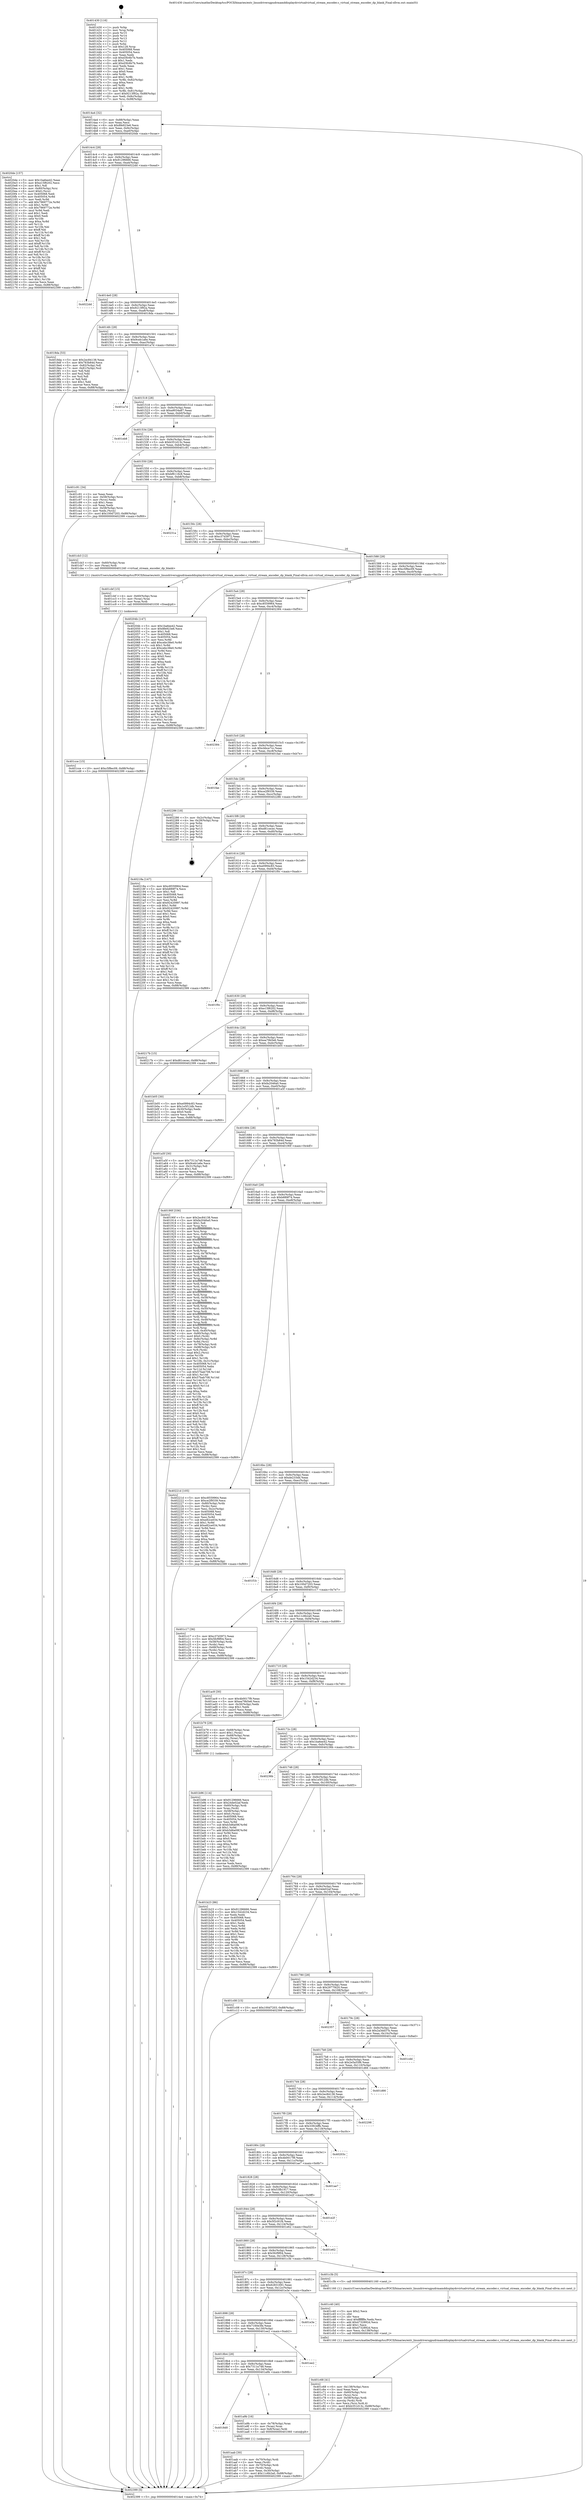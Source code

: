 digraph "0x401430" {
  label = "0x401430 (/mnt/c/Users/mathe/Desktop/tcc/POCII/binaries/extr_linuxdriversgpudrmamddisplaydcvirtualvirtual_stream_encoder.c_virtual_stream_encoder_dp_blank_Final-ollvm.out::main(0))"
  labelloc = "t"
  node[shape=record]

  Entry [label="",width=0.3,height=0.3,shape=circle,fillcolor=black,style=filled]
  "0x4014a4" [label="{
     0x4014a4 [32]\l
     | [instrs]\l
     &nbsp;&nbsp;0x4014a4 \<+6\>: mov -0x88(%rbp),%eax\l
     &nbsp;&nbsp;0x4014aa \<+2\>: mov %eax,%ecx\l
     &nbsp;&nbsp;0x4014ac \<+6\>: sub $0x8fe923e6,%ecx\l
     &nbsp;&nbsp;0x4014b2 \<+6\>: mov %eax,-0x9c(%rbp)\l
     &nbsp;&nbsp;0x4014b8 \<+6\>: mov %ecx,-0xa0(%rbp)\l
     &nbsp;&nbsp;0x4014be \<+6\>: je 00000000004020de \<main+0xcae\>\l
  }"]
  "0x4020de" [label="{
     0x4020de [157]\l
     | [instrs]\l
     &nbsp;&nbsp;0x4020de \<+5\>: mov $0x1ba6ee42,%eax\l
     &nbsp;&nbsp;0x4020e3 \<+5\>: mov $0xe15f6202,%ecx\l
     &nbsp;&nbsp;0x4020e8 \<+2\>: mov $0x1,%dl\l
     &nbsp;&nbsp;0x4020ea \<+4\>: mov -0x80(%rbp),%rsi\l
     &nbsp;&nbsp;0x4020ee \<+6\>: movl $0x0,(%rsi)\l
     &nbsp;&nbsp;0x4020f4 \<+7\>: mov 0x405068,%edi\l
     &nbsp;&nbsp;0x4020fb \<+8\>: mov 0x405054,%r8d\l
     &nbsp;&nbsp;0x402103 \<+3\>: mov %edi,%r9d\l
     &nbsp;&nbsp;0x402106 \<+7\>: add $0x7969772e,%r9d\l
     &nbsp;&nbsp;0x40210d \<+4\>: sub $0x1,%r9d\l
     &nbsp;&nbsp;0x402111 \<+7\>: sub $0x7969772e,%r9d\l
     &nbsp;&nbsp;0x402118 \<+4\>: imul %r9d,%edi\l
     &nbsp;&nbsp;0x40211c \<+3\>: and $0x1,%edi\l
     &nbsp;&nbsp;0x40211f \<+3\>: cmp $0x0,%edi\l
     &nbsp;&nbsp;0x402122 \<+4\>: sete %r10b\l
     &nbsp;&nbsp;0x402126 \<+4\>: cmp $0xa,%r8d\l
     &nbsp;&nbsp;0x40212a \<+4\>: setl %r11b\l
     &nbsp;&nbsp;0x40212e \<+3\>: mov %r10b,%bl\l
     &nbsp;&nbsp;0x402131 \<+3\>: xor $0xff,%bl\l
     &nbsp;&nbsp;0x402134 \<+3\>: mov %r11b,%r14b\l
     &nbsp;&nbsp;0x402137 \<+4\>: xor $0xff,%r14b\l
     &nbsp;&nbsp;0x40213b \<+3\>: xor $0x1,%dl\l
     &nbsp;&nbsp;0x40213e \<+3\>: mov %bl,%r15b\l
     &nbsp;&nbsp;0x402141 \<+4\>: and $0xff,%r15b\l
     &nbsp;&nbsp;0x402145 \<+3\>: and %dl,%r10b\l
     &nbsp;&nbsp;0x402148 \<+3\>: mov %r14b,%r12b\l
     &nbsp;&nbsp;0x40214b \<+4\>: and $0xff,%r12b\l
     &nbsp;&nbsp;0x40214f \<+3\>: and %dl,%r11b\l
     &nbsp;&nbsp;0x402152 \<+3\>: or %r10b,%r15b\l
     &nbsp;&nbsp;0x402155 \<+3\>: or %r11b,%r12b\l
     &nbsp;&nbsp;0x402158 \<+3\>: xor %r12b,%r15b\l
     &nbsp;&nbsp;0x40215b \<+3\>: or %r14b,%bl\l
     &nbsp;&nbsp;0x40215e \<+3\>: xor $0xff,%bl\l
     &nbsp;&nbsp;0x402161 \<+3\>: or $0x1,%dl\l
     &nbsp;&nbsp;0x402164 \<+2\>: and %dl,%bl\l
     &nbsp;&nbsp;0x402166 \<+3\>: or %bl,%r15b\l
     &nbsp;&nbsp;0x402169 \<+4\>: test $0x1,%r15b\l
     &nbsp;&nbsp;0x40216d \<+3\>: cmovne %ecx,%eax\l
     &nbsp;&nbsp;0x402170 \<+6\>: mov %eax,-0x88(%rbp)\l
     &nbsp;&nbsp;0x402176 \<+5\>: jmp 0000000000402399 \<main+0xf69\>\l
  }"]
  "0x4014c4" [label="{
     0x4014c4 [28]\l
     | [instrs]\l
     &nbsp;&nbsp;0x4014c4 \<+5\>: jmp 00000000004014c9 \<main+0x99\>\l
     &nbsp;&nbsp;0x4014c9 \<+6\>: mov -0x9c(%rbp),%eax\l
     &nbsp;&nbsp;0x4014cf \<+5\>: sub $0x91296666,%eax\l
     &nbsp;&nbsp;0x4014d4 \<+6\>: mov %eax,-0xa4(%rbp)\l
     &nbsp;&nbsp;0x4014da \<+6\>: je 00000000004022dd \<main+0xead\>\l
  }"]
  Exit [label="",width=0.3,height=0.3,shape=circle,fillcolor=black,style=filled,peripheries=2]
  "0x4022dd" [label="{
     0x4022dd\l
  }", style=dashed]
  "0x4014e0" [label="{
     0x4014e0 [28]\l
     | [instrs]\l
     &nbsp;&nbsp;0x4014e0 \<+5\>: jmp 00000000004014e5 \<main+0xb5\>\l
     &nbsp;&nbsp;0x4014e5 \<+6\>: mov -0x9c(%rbp),%eax\l
     &nbsp;&nbsp;0x4014eb \<+5\>: sub $0x9213f92a,%eax\l
     &nbsp;&nbsp;0x4014f0 \<+6\>: mov %eax,-0xa8(%rbp)\l
     &nbsp;&nbsp;0x4014f6 \<+6\>: je 00000000004018da \<main+0x4aa\>\l
  }"]
  "0x401cce" [label="{
     0x401cce [15]\l
     | [instrs]\l
     &nbsp;&nbsp;0x401cce \<+10\>: movl $0xc5f8ec09,-0x88(%rbp)\l
     &nbsp;&nbsp;0x401cd8 \<+5\>: jmp 0000000000402399 \<main+0xf69\>\l
  }"]
  "0x4018da" [label="{
     0x4018da [53]\l
     | [instrs]\l
     &nbsp;&nbsp;0x4018da \<+5\>: mov $0x2ec84138,%eax\l
     &nbsp;&nbsp;0x4018df \<+5\>: mov $0x783b84d,%ecx\l
     &nbsp;&nbsp;0x4018e4 \<+6\>: mov -0x82(%rbp),%dl\l
     &nbsp;&nbsp;0x4018ea \<+7\>: mov -0x81(%rbp),%sil\l
     &nbsp;&nbsp;0x4018f1 \<+3\>: mov %dl,%dil\l
     &nbsp;&nbsp;0x4018f4 \<+3\>: and %sil,%dil\l
     &nbsp;&nbsp;0x4018f7 \<+3\>: xor %sil,%dl\l
     &nbsp;&nbsp;0x4018fa \<+3\>: or %dl,%dil\l
     &nbsp;&nbsp;0x4018fd \<+4\>: test $0x1,%dil\l
     &nbsp;&nbsp;0x401901 \<+3\>: cmovne %ecx,%eax\l
     &nbsp;&nbsp;0x401904 \<+6\>: mov %eax,-0x88(%rbp)\l
     &nbsp;&nbsp;0x40190a \<+5\>: jmp 0000000000402399 \<main+0xf69\>\l
  }"]
  "0x4014fc" [label="{
     0x4014fc [28]\l
     | [instrs]\l
     &nbsp;&nbsp;0x4014fc \<+5\>: jmp 0000000000401501 \<main+0xd1\>\l
     &nbsp;&nbsp;0x401501 \<+6\>: mov -0x9c(%rbp),%eax\l
     &nbsp;&nbsp;0x401507 \<+5\>: sub $0x9ceb1a6e,%eax\l
     &nbsp;&nbsp;0x40150c \<+6\>: mov %eax,-0xac(%rbp)\l
     &nbsp;&nbsp;0x401512 \<+6\>: je 0000000000401a7d \<main+0x64d\>\l
  }"]
  "0x402399" [label="{
     0x402399 [5]\l
     | [instrs]\l
     &nbsp;&nbsp;0x402399 \<+5\>: jmp 00000000004014a4 \<main+0x74\>\l
  }"]
  "0x401430" [label="{
     0x401430 [116]\l
     | [instrs]\l
     &nbsp;&nbsp;0x401430 \<+1\>: push %rbp\l
     &nbsp;&nbsp;0x401431 \<+3\>: mov %rsp,%rbp\l
     &nbsp;&nbsp;0x401434 \<+2\>: push %r15\l
     &nbsp;&nbsp;0x401436 \<+2\>: push %r14\l
     &nbsp;&nbsp;0x401438 \<+2\>: push %r13\l
     &nbsp;&nbsp;0x40143a \<+2\>: push %r12\l
     &nbsp;&nbsp;0x40143c \<+1\>: push %rbx\l
     &nbsp;&nbsp;0x40143d \<+7\>: sub $0x128,%rsp\l
     &nbsp;&nbsp;0x401444 \<+7\>: mov 0x405068,%eax\l
     &nbsp;&nbsp;0x40144b \<+7\>: mov 0x405054,%ecx\l
     &nbsp;&nbsp;0x401452 \<+2\>: mov %eax,%edx\l
     &nbsp;&nbsp;0x401454 \<+6\>: sub $0xd3fc6b7b,%edx\l
     &nbsp;&nbsp;0x40145a \<+3\>: sub $0x1,%edx\l
     &nbsp;&nbsp;0x40145d \<+6\>: add $0xd3fc6b7b,%edx\l
     &nbsp;&nbsp;0x401463 \<+3\>: imul %edx,%eax\l
     &nbsp;&nbsp;0x401466 \<+3\>: and $0x1,%eax\l
     &nbsp;&nbsp;0x401469 \<+3\>: cmp $0x0,%eax\l
     &nbsp;&nbsp;0x40146c \<+4\>: sete %r8b\l
     &nbsp;&nbsp;0x401470 \<+4\>: and $0x1,%r8b\l
     &nbsp;&nbsp;0x401474 \<+7\>: mov %r8b,-0x82(%rbp)\l
     &nbsp;&nbsp;0x40147b \<+3\>: cmp $0xa,%ecx\l
     &nbsp;&nbsp;0x40147e \<+4\>: setl %r8b\l
     &nbsp;&nbsp;0x401482 \<+4\>: and $0x1,%r8b\l
     &nbsp;&nbsp;0x401486 \<+7\>: mov %r8b,-0x81(%rbp)\l
     &nbsp;&nbsp;0x40148d \<+10\>: movl $0x9213f92a,-0x88(%rbp)\l
     &nbsp;&nbsp;0x401497 \<+6\>: mov %edi,-0x8c(%rbp)\l
     &nbsp;&nbsp;0x40149d \<+7\>: mov %rsi,-0x98(%rbp)\l
  }"]
  "0x401cbf" [label="{
     0x401cbf [15]\l
     | [instrs]\l
     &nbsp;&nbsp;0x401cbf \<+4\>: mov -0x60(%rbp),%rax\l
     &nbsp;&nbsp;0x401cc3 \<+3\>: mov (%rax),%rax\l
     &nbsp;&nbsp;0x401cc6 \<+3\>: mov %rax,%rdi\l
     &nbsp;&nbsp;0x401cc9 \<+5\>: call 0000000000401030 \<free@plt\>\l
     | [calls]\l
     &nbsp;&nbsp;0x401030 \{1\} (unknown)\l
  }"]
  "0x401a7d" [label="{
     0x401a7d\l
  }", style=dashed]
  "0x401518" [label="{
     0x401518 [28]\l
     | [instrs]\l
     &nbsp;&nbsp;0x401518 \<+5\>: jmp 000000000040151d \<main+0xed\>\l
     &nbsp;&nbsp;0x40151d \<+6\>: mov -0x9c(%rbp),%eax\l
     &nbsp;&nbsp;0x401523 \<+5\>: sub $0xa9034a87,%eax\l
     &nbsp;&nbsp;0x401528 \<+6\>: mov %eax,-0xb0(%rbp)\l
     &nbsp;&nbsp;0x40152e \<+6\>: je 0000000000401eb8 \<main+0xa88\>\l
  }"]
  "0x401c68" [label="{
     0x401c68 [41]\l
     | [instrs]\l
     &nbsp;&nbsp;0x401c68 \<+6\>: mov -0x138(%rbp),%ecx\l
     &nbsp;&nbsp;0x401c6e \<+3\>: imul %eax,%ecx\l
     &nbsp;&nbsp;0x401c71 \<+4\>: mov -0x60(%rbp),%rsi\l
     &nbsp;&nbsp;0x401c75 \<+3\>: mov (%rsi),%rsi\l
     &nbsp;&nbsp;0x401c78 \<+4\>: mov -0x58(%rbp),%rdi\l
     &nbsp;&nbsp;0x401c7c \<+3\>: movslq (%rdi),%rdi\l
     &nbsp;&nbsp;0x401c7f \<+3\>: mov %ecx,(%rsi,%rdi,4)\l
     &nbsp;&nbsp;0x401c82 \<+10\>: movl $0xb351d13c,-0x88(%rbp)\l
     &nbsp;&nbsp;0x401c8c \<+5\>: jmp 0000000000402399 \<main+0xf69\>\l
  }"]
  "0x401eb8" [label="{
     0x401eb8\l
  }", style=dashed]
  "0x401534" [label="{
     0x401534 [28]\l
     | [instrs]\l
     &nbsp;&nbsp;0x401534 \<+5\>: jmp 0000000000401539 \<main+0x109\>\l
     &nbsp;&nbsp;0x401539 \<+6\>: mov -0x9c(%rbp),%eax\l
     &nbsp;&nbsp;0x40153f \<+5\>: sub $0xb351d13c,%eax\l
     &nbsp;&nbsp;0x401544 \<+6\>: mov %eax,-0xb4(%rbp)\l
     &nbsp;&nbsp;0x40154a \<+6\>: je 0000000000401c91 \<main+0x861\>\l
  }"]
  "0x401c40" [label="{
     0x401c40 [40]\l
     | [instrs]\l
     &nbsp;&nbsp;0x401c40 \<+5\>: mov $0x2,%ecx\l
     &nbsp;&nbsp;0x401c45 \<+1\>: cltd\l
     &nbsp;&nbsp;0x401c46 \<+2\>: idiv %ecx\l
     &nbsp;&nbsp;0x401c48 \<+6\>: imul $0xfffffffe,%edx,%ecx\l
     &nbsp;&nbsp;0x401c4e \<+6\>: add $0x4732892d,%ecx\l
     &nbsp;&nbsp;0x401c54 \<+3\>: add $0x1,%ecx\l
     &nbsp;&nbsp;0x401c57 \<+6\>: sub $0x4732892d,%ecx\l
     &nbsp;&nbsp;0x401c5d \<+6\>: mov %ecx,-0x138(%rbp)\l
     &nbsp;&nbsp;0x401c63 \<+5\>: call 0000000000401160 \<next_i\>\l
     | [calls]\l
     &nbsp;&nbsp;0x401160 \{1\} (/mnt/c/Users/mathe/Desktop/tcc/POCII/binaries/extr_linuxdriversgpudrmamddisplaydcvirtualvirtual_stream_encoder.c_virtual_stream_encoder_dp_blank_Final-ollvm.out::next_i)\l
  }"]
  "0x401c91" [label="{
     0x401c91 [34]\l
     | [instrs]\l
     &nbsp;&nbsp;0x401c91 \<+2\>: xor %eax,%eax\l
     &nbsp;&nbsp;0x401c93 \<+4\>: mov -0x58(%rbp),%rcx\l
     &nbsp;&nbsp;0x401c97 \<+2\>: mov (%rcx),%edx\l
     &nbsp;&nbsp;0x401c99 \<+3\>: sub $0x1,%eax\l
     &nbsp;&nbsp;0x401c9c \<+2\>: sub %eax,%edx\l
     &nbsp;&nbsp;0x401c9e \<+4\>: mov -0x58(%rbp),%rcx\l
     &nbsp;&nbsp;0x401ca2 \<+2\>: mov %edx,(%rcx)\l
     &nbsp;&nbsp;0x401ca4 \<+10\>: movl $0x100d7203,-0x88(%rbp)\l
     &nbsp;&nbsp;0x401cae \<+5\>: jmp 0000000000402399 \<main+0xf69\>\l
  }"]
  "0x401550" [label="{
     0x401550 [28]\l
     | [instrs]\l
     &nbsp;&nbsp;0x401550 \<+5\>: jmp 0000000000401555 \<main+0x125\>\l
     &nbsp;&nbsp;0x401555 \<+6\>: mov -0x9c(%rbp),%eax\l
     &nbsp;&nbsp;0x40155b \<+5\>: sub $0xbf6116c8,%eax\l
     &nbsp;&nbsp;0x401560 \<+6\>: mov %eax,-0xb8(%rbp)\l
     &nbsp;&nbsp;0x401566 \<+6\>: je 000000000040231a \<main+0xeea\>\l
  }"]
  "0x401b96" [label="{
     0x401b96 [114]\l
     | [instrs]\l
     &nbsp;&nbsp;0x401b96 \<+5\>: mov $0x91296666,%ecx\l
     &nbsp;&nbsp;0x401b9b \<+5\>: mov $0x24de02af,%edx\l
     &nbsp;&nbsp;0x401ba0 \<+4\>: mov -0x60(%rbp),%rdi\l
     &nbsp;&nbsp;0x401ba4 \<+3\>: mov %rax,(%rdi)\l
     &nbsp;&nbsp;0x401ba7 \<+4\>: mov -0x58(%rbp),%rax\l
     &nbsp;&nbsp;0x401bab \<+6\>: movl $0x0,(%rax)\l
     &nbsp;&nbsp;0x401bb1 \<+7\>: mov 0x405068,%esi\l
     &nbsp;&nbsp;0x401bb8 \<+8\>: mov 0x405054,%r8d\l
     &nbsp;&nbsp;0x401bc0 \<+3\>: mov %esi,%r9d\l
     &nbsp;&nbsp;0x401bc3 \<+7\>: sub $0xb3d6a09f,%r9d\l
     &nbsp;&nbsp;0x401bca \<+4\>: sub $0x1,%r9d\l
     &nbsp;&nbsp;0x401bce \<+7\>: add $0xb3d6a09f,%r9d\l
     &nbsp;&nbsp;0x401bd5 \<+4\>: imul %r9d,%esi\l
     &nbsp;&nbsp;0x401bd9 \<+3\>: and $0x1,%esi\l
     &nbsp;&nbsp;0x401bdc \<+3\>: cmp $0x0,%esi\l
     &nbsp;&nbsp;0x401bdf \<+4\>: sete %r10b\l
     &nbsp;&nbsp;0x401be3 \<+4\>: cmp $0xa,%r8d\l
     &nbsp;&nbsp;0x401be7 \<+4\>: setl %r11b\l
     &nbsp;&nbsp;0x401beb \<+3\>: mov %r10b,%bl\l
     &nbsp;&nbsp;0x401bee \<+3\>: and %r11b,%bl\l
     &nbsp;&nbsp;0x401bf1 \<+3\>: xor %r11b,%r10b\l
     &nbsp;&nbsp;0x401bf4 \<+3\>: or %r10b,%bl\l
     &nbsp;&nbsp;0x401bf7 \<+3\>: test $0x1,%bl\l
     &nbsp;&nbsp;0x401bfa \<+3\>: cmovne %edx,%ecx\l
     &nbsp;&nbsp;0x401bfd \<+6\>: mov %ecx,-0x88(%rbp)\l
     &nbsp;&nbsp;0x401c03 \<+5\>: jmp 0000000000402399 \<main+0xf69\>\l
  }"]
  "0x40231a" [label="{
     0x40231a\l
  }", style=dashed]
  "0x40156c" [label="{
     0x40156c [28]\l
     | [instrs]\l
     &nbsp;&nbsp;0x40156c \<+5\>: jmp 0000000000401571 \<main+0x141\>\l
     &nbsp;&nbsp;0x401571 \<+6\>: mov -0x9c(%rbp),%eax\l
     &nbsp;&nbsp;0x401577 \<+5\>: sub $0xc37d3972,%eax\l
     &nbsp;&nbsp;0x40157c \<+6\>: mov %eax,-0xbc(%rbp)\l
     &nbsp;&nbsp;0x401582 \<+6\>: je 0000000000401cb3 \<main+0x883\>\l
  }"]
  "0x401aab" [label="{
     0x401aab [30]\l
     | [instrs]\l
     &nbsp;&nbsp;0x401aab \<+4\>: mov -0x70(%rbp),%rdi\l
     &nbsp;&nbsp;0x401aaf \<+2\>: mov %eax,(%rdi)\l
     &nbsp;&nbsp;0x401ab1 \<+4\>: mov -0x70(%rbp),%rdi\l
     &nbsp;&nbsp;0x401ab5 \<+2\>: mov (%rdi),%eax\l
     &nbsp;&nbsp;0x401ab7 \<+3\>: mov %eax,-0x30(%rbp)\l
     &nbsp;&nbsp;0x401aba \<+10\>: movl $0x11c6b2a0,-0x88(%rbp)\l
     &nbsp;&nbsp;0x401ac4 \<+5\>: jmp 0000000000402399 \<main+0xf69\>\l
  }"]
  "0x401cb3" [label="{
     0x401cb3 [12]\l
     | [instrs]\l
     &nbsp;&nbsp;0x401cb3 \<+4\>: mov -0x60(%rbp),%rax\l
     &nbsp;&nbsp;0x401cb7 \<+3\>: mov (%rax),%rdi\l
     &nbsp;&nbsp;0x401cba \<+5\>: call 0000000000401240 \<virtual_stream_encoder_dp_blank\>\l
     | [calls]\l
     &nbsp;&nbsp;0x401240 \{1\} (/mnt/c/Users/mathe/Desktop/tcc/POCII/binaries/extr_linuxdriversgpudrmamddisplaydcvirtualvirtual_stream_encoder.c_virtual_stream_encoder_dp_blank_Final-ollvm.out::virtual_stream_encoder_dp_blank)\l
  }"]
  "0x401588" [label="{
     0x401588 [28]\l
     | [instrs]\l
     &nbsp;&nbsp;0x401588 \<+5\>: jmp 000000000040158d \<main+0x15d\>\l
     &nbsp;&nbsp;0x40158d \<+6\>: mov -0x9c(%rbp),%eax\l
     &nbsp;&nbsp;0x401593 \<+5\>: sub $0xc5f8ec09,%eax\l
     &nbsp;&nbsp;0x401598 \<+6\>: mov %eax,-0xc0(%rbp)\l
     &nbsp;&nbsp;0x40159e \<+6\>: je 000000000040204b \<main+0xc1b\>\l
  }"]
  "0x4018d0" [label="{
     0x4018d0\l
  }", style=dashed]
  "0x40204b" [label="{
     0x40204b [147]\l
     | [instrs]\l
     &nbsp;&nbsp;0x40204b \<+5\>: mov $0x1ba6ee42,%eax\l
     &nbsp;&nbsp;0x402050 \<+5\>: mov $0x8fe923e6,%ecx\l
     &nbsp;&nbsp;0x402055 \<+2\>: mov $0x1,%dl\l
     &nbsp;&nbsp;0x402057 \<+7\>: mov 0x405068,%esi\l
     &nbsp;&nbsp;0x40205e \<+7\>: mov 0x405054,%edi\l
     &nbsp;&nbsp;0x402065 \<+3\>: mov %esi,%r8d\l
     &nbsp;&nbsp;0x402068 \<+7\>: add $0xcebc38e0,%r8d\l
     &nbsp;&nbsp;0x40206f \<+4\>: sub $0x1,%r8d\l
     &nbsp;&nbsp;0x402073 \<+7\>: sub $0xcebc38e0,%r8d\l
     &nbsp;&nbsp;0x40207a \<+4\>: imul %r8d,%esi\l
     &nbsp;&nbsp;0x40207e \<+3\>: and $0x1,%esi\l
     &nbsp;&nbsp;0x402081 \<+3\>: cmp $0x0,%esi\l
     &nbsp;&nbsp;0x402084 \<+4\>: sete %r9b\l
     &nbsp;&nbsp;0x402088 \<+3\>: cmp $0xa,%edi\l
     &nbsp;&nbsp;0x40208b \<+4\>: setl %r10b\l
     &nbsp;&nbsp;0x40208f \<+3\>: mov %r9b,%r11b\l
     &nbsp;&nbsp;0x402092 \<+4\>: xor $0xff,%r11b\l
     &nbsp;&nbsp;0x402096 \<+3\>: mov %r10b,%bl\l
     &nbsp;&nbsp;0x402099 \<+3\>: xor $0xff,%bl\l
     &nbsp;&nbsp;0x40209c \<+3\>: xor $0x0,%dl\l
     &nbsp;&nbsp;0x40209f \<+3\>: mov %r11b,%r14b\l
     &nbsp;&nbsp;0x4020a2 \<+4\>: and $0x0,%r14b\l
     &nbsp;&nbsp;0x4020a6 \<+3\>: and %dl,%r9b\l
     &nbsp;&nbsp;0x4020a9 \<+3\>: mov %bl,%r15b\l
     &nbsp;&nbsp;0x4020ac \<+4\>: and $0x0,%r15b\l
     &nbsp;&nbsp;0x4020b0 \<+3\>: and %dl,%r10b\l
     &nbsp;&nbsp;0x4020b3 \<+3\>: or %r9b,%r14b\l
     &nbsp;&nbsp;0x4020b6 \<+3\>: or %r10b,%r15b\l
     &nbsp;&nbsp;0x4020b9 \<+3\>: xor %r15b,%r14b\l
     &nbsp;&nbsp;0x4020bc \<+3\>: or %bl,%r11b\l
     &nbsp;&nbsp;0x4020bf \<+4\>: xor $0xff,%r11b\l
     &nbsp;&nbsp;0x4020c3 \<+3\>: or $0x0,%dl\l
     &nbsp;&nbsp;0x4020c6 \<+3\>: and %dl,%r11b\l
     &nbsp;&nbsp;0x4020c9 \<+3\>: or %r11b,%r14b\l
     &nbsp;&nbsp;0x4020cc \<+4\>: test $0x1,%r14b\l
     &nbsp;&nbsp;0x4020d0 \<+3\>: cmovne %ecx,%eax\l
     &nbsp;&nbsp;0x4020d3 \<+6\>: mov %eax,-0x88(%rbp)\l
     &nbsp;&nbsp;0x4020d9 \<+5\>: jmp 0000000000402399 \<main+0xf69\>\l
  }"]
  "0x4015a4" [label="{
     0x4015a4 [28]\l
     | [instrs]\l
     &nbsp;&nbsp;0x4015a4 \<+5\>: jmp 00000000004015a9 \<main+0x179\>\l
     &nbsp;&nbsp;0x4015a9 \<+6\>: mov -0x9c(%rbp),%eax\l
     &nbsp;&nbsp;0x4015af \<+5\>: sub $0xc8559964,%eax\l
     &nbsp;&nbsp;0x4015b4 \<+6\>: mov %eax,-0xc4(%rbp)\l
     &nbsp;&nbsp;0x4015ba \<+6\>: je 0000000000402384 \<main+0xf54\>\l
  }"]
  "0x401a9b" [label="{
     0x401a9b [16]\l
     | [instrs]\l
     &nbsp;&nbsp;0x401a9b \<+4\>: mov -0x78(%rbp),%rax\l
     &nbsp;&nbsp;0x401a9f \<+3\>: mov (%rax),%rax\l
     &nbsp;&nbsp;0x401aa2 \<+4\>: mov 0x8(%rax),%rdi\l
     &nbsp;&nbsp;0x401aa6 \<+5\>: call 0000000000401060 \<atoi@plt\>\l
     | [calls]\l
     &nbsp;&nbsp;0x401060 \{1\} (unknown)\l
  }"]
  "0x402384" [label="{
     0x402384\l
  }", style=dashed]
  "0x4015c0" [label="{
     0x4015c0 [28]\l
     | [instrs]\l
     &nbsp;&nbsp;0x4015c0 \<+5\>: jmp 00000000004015c5 \<main+0x195\>\l
     &nbsp;&nbsp;0x4015c5 \<+6\>: mov -0x9c(%rbp),%eax\l
     &nbsp;&nbsp;0x4015cb \<+5\>: sub $0xcbbce7cc,%eax\l
     &nbsp;&nbsp;0x4015d0 \<+6\>: mov %eax,-0xc8(%rbp)\l
     &nbsp;&nbsp;0x4015d6 \<+6\>: je 0000000000401fae \<main+0xb7e\>\l
  }"]
  "0x4018b4" [label="{
     0x4018b4 [28]\l
     | [instrs]\l
     &nbsp;&nbsp;0x4018b4 \<+5\>: jmp 00000000004018b9 \<main+0x489\>\l
     &nbsp;&nbsp;0x4018b9 \<+6\>: mov -0x9c(%rbp),%eax\l
     &nbsp;&nbsp;0x4018bf \<+5\>: sub $0x7311a748,%eax\l
     &nbsp;&nbsp;0x4018c4 \<+6\>: mov %eax,-0x134(%rbp)\l
     &nbsp;&nbsp;0x4018ca \<+6\>: je 0000000000401a9b \<main+0x66b\>\l
  }"]
  "0x401fae" [label="{
     0x401fae\l
  }", style=dashed]
  "0x4015dc" [label="{
     0x4015dc [28]\l
     | [instrs]\l
     &nbsp;&nbsp;0x4015dc \<+5\>: jmp 00000000004015e1 \<main+0x1b1\>\l
     &nbsp;&nbsp;0x4015e1 \<+6\>: mov -0x9c(%rbp),%eax\l
     &nbsp;&nbsp;0x4015e7 \<+5\>: sub $0xce2f9339,%eax\l
     &nbsp;&nbsp;0x4015ec \<+6\>: mov %eax,-0xcc(%rbp)\l
     &nbsp;&nbsp;0x4015f2 \<+6\>: je 0000000000402286 \<main+0xe56\>\l
  }"]
  "0x401ee2" [label="{
     0x401ee2\l
  }", style=dashed]
  "0x402286" [label="{
     0x402286 [18]\l
     | [instrs]\l
     &nbsp;&nbsp;0x402286 \<+3\>: mov -0x2c(%rbp),%eax\l
     &nbsp;&nbsp;0x402289 \<+4\>: lea -0x28(%rbp),%rsp\l
     &nbsp;&nbsp;0x40228d \<+1\>: pop %rbx\l
     &nbsp;&nbsp;0x40228e \<+2\>: pop %r12\l
     &nbsp;&nbsp;0x402290 \<+2\>: pop %r13\l
     &nbsp;&nbsp;0x402292 \<+2\>: pop %r14\l
     &nbsp;&nbsp;0x402294 \<+2\>: pop %r15\l
     &nbsp;&nbsp;0x402296 \<+1\>: pop %rbp\l
     &nbsp;&nbsp;0x402297 \<+1\>: ret\l
  }"]
  "0x4015f8" [label="{
     0x4015f8 [28]\l
     | [instrs]\l
     &nbsp;&nbsp;0x4015f8 \<+5\>: jmp 00000000004015fd \<main+0x1cd\>\l
     &nbsp;&nbsp;0x4015fd \<+6\>: mov -0x9c(%rbp),%eax\l
     &nbsp;&nbsp;0x401603 \<+5\>: sub $0xd81cecec,%eax\l
     &nbsp;&nbsp;0x401608 \<+6\>: mov %eax,-0xd0(%rbp)\l
     &nbsp;&nbsp;0x40160e \<+6\>: je 000000000040218a \<main+0xd5a\>\l
  }"]
  "0x401898" [label="{
     0x401898 [28]\l
     | [instrs]\l
     &nbsp;&nbsp;0x401898 \<+5\>: jmp 000000000040189d \<main+0x46d\>\l
     &nbsp;&nbsp;0x40189d \<+6\>: mov -0x9c(%rbp),%eax\l
     &nbsp;&nbsp;0x4018a3 \<+5\>: sub $0x7160e3fe,%eax\l
     &nbsp;&nbsp;0x4018a8 \<+6\>: mov %eax,-0x130(%rbp)\l
     &nbsp;&nbsp;0x4018ae \<+6\>: je 0000000000401ee2 \<main+0xab2\>\l
  }"]
  "0x40218a" [label="{
     0x40218a [147]\l
     | [instrs]\l
     &nbsp;&nbsp;0x40218a \<+5\>: mov $0xc8559964,%eax\l
     &nbsp;&nbsp;0x40218f \<+5\>: mov $0xb889f74,%ecx\l
     &nbsp;&nbsp;0x402194 \<+2\>: mov $0x1,%dl\l
     &nbsp;&nbsp;0x402196 \<+7\>: mov 0x405068,%esi\l
     &nbsp;&nbsp;0x40219d \<+7\>: mov 0x405054,%edi\l
     &nbsp;&nbsp;0x4021a4 \<+3\>: mov %esi,%r8d\l
     &nbsp;&nbsp;0x4021a7 \<+7\>: add $0x92420997,%r8d\l
     &nbsp;&nbsp;0x4021ae \<+4\>: sub $0x1,%r8d\l
     &nbsp;&nbsp;0x4021b2 \<+7\>: sub $0x92420997,%r8d\l
     &nbsp;&nbsp;0x4021b9 \<+4\>: imul %r8d,%esi\l
     &nbsp;&nbsp;0x4021bd \<+3\>: and $0x1,%esi\l
     &nbsp;&nbsp;0x4021c0 \<+3\>: cmp $0x0,%esi\l
     &nbsp;&nbsp;0x4021c3 \<+4\>: sete %r9b\l
     &nbsp;&nbsp;0x4021c7 \<+3\>: cmp $0xa,%edi\l
     &nbsp;&nbsp;0x4021ca \<+4\>: setl %r10b\l
     &nbsp;&nbsp;0x4021ce \<+3\>: mov %r9b,%r11b\l
     &nbsp;&nbsp;0x4021d1 \<+4\>: xor $0xff,%r11b\l
     &nbsp;&nbsp;0x4021d5 \<+3\>: mov %r10b,%bl\l
     &nbsp;&nbsp;0x4021d8 \<+3\>: xor $0xff,%bl\l
     &nbsp;&nbsp;0x4021db \<+3\>: xor $0x1,%dl\l
     &nbsp;&nbsp;0x4021de \<+3\>: mov %r11b,%r14b\l
     &nbsp;&nbsp;0x4021e1 \<+4\>: and $0xff,%r14b\l
     &nbsp;&nbsp;0x4021e5 \<+3\>: and %dl,%r9b\l
     &nbsp;&nbsp;0x4021e8 \<+3\>: mov %bl,%r15b\l
     &nbsp;&nbsp;0x4021eb \<+4\>: and $0xff,%r15b\l
     &nbsp;&nbsp;0x4021ef \<+3\>: and %dl,%r10b\l
     &nbsp;&nbsp;0x4021f2 \<+3\>: or %r9b,%r14b\l
     &nbsp;&nbsp;0x4021f5 \<+3\>: or %r10b,%r15b\l
     &nbsp;&nbsp;0x4021f8 \<+3\>: xor %r15b,%r14b\l
     &nbsp;&nbsp;0x4021fb \<+3\>: or %bl,%r11b\l
     &nbsp;&nbsp;0x4021fe \<+4\>: xor $0xff,%r11b\l
     &nbsp;&nbsp;0x402202 \<+3\>: or $0x1,%dl\l
     &nbsp;&nbsp;0x402205 \<+3\>: and %dl,%r11b\l
     &nbsp;&nbsp;0x402208 \<+3\>: or %r11b,%r14b\l
     &nbsp;&nbsp;0x40220b \<+4\>: test $0x1,%r14b\l
     &nbsp;&nbsp;0x40220f \<+3\>: cmovne %ecx,%eax\l
     &nbsp;&nbsp;0x402212 \<+6\>: mov %eax,-0x88(%rbp)\l
     &nbsp;&nbsp;0x402218 \<+5\>: jmp 0000000000402399 \<main+0xf69\>\l
  }"]
  "0x401614" [label="{
     0x401614 [28]\l
     | [instrs]\l
     &nbsp;&nbsp;0x401614 \<+5\>: jmp 0000000000401619 \<main+0x1e9\>\l
     &nbsp;&nbsp;0x401619 \<+6\>: mov -0x9c(%rbp),%eax\l
     &nbsp;&nbsp;0x40161f \<+5\>: sub $0xe0994c83,%eax\l
     &nbsp;&nbsp;0x401624 \<+6\>: mov %eax,-0xd4(%rbp)\l
     &nbsp;&nbsp;0x40162a \<+6\>: je 0000000000401f0c \<main+0xadc\>\l
  }"]
  "0x401e3e" [label="{
     0x401e3e\l
  }", style=dashed]
  "0x401f0c" [label="{
     0x401f0c\l
  }", style=dashed]
  "0x401630" [label="{
     0x401630 [28]\l
     | [instrs]\l
     &nbsp;&nbsp;0x401630 \<+5\>: jmp 0000000000401635 \<main+0x205\>\l
     &nbsp;&nbsp;0x401635 \<+6\>: mov -0x9c(%rbp),%eax\l
     &nbsp;&nbsp;0x40163b \<+5\>: sub $0xe15f6202,%eax\l
     &nbsp;&nbsp;0x401640 \<+6\>: mov %eax,-0xd8(%rbp)\l
     &nbsp;&nbsp;0x401646 \<+6\>: je 000000000040217b \<main+0xd4b\>\l
  }"]
  "0x40187c" [label="{
     0x40187c [28]\l
     | [instrs]\l
     &nbsp;&nbsp;0x40187c \<+5\>: jmp 0000000000401881 \<main+0x451\>\l
     &nbsp;&nbsp;0x401881 \<+6\>: mov -0x9c(%rbp),%eax\l
     &nbsp;&nbsp;0x401887 \<+5\>: sub $0x62831691,%eax\l
     &nbsp;&nbsp;0x40188c \<+6\>: mov %eax,-0x12c(%rbp)\l
     &nbsp;&nbsp;0x401892 \<+6\>: je 0000000000401e3e \<main+0xa0e\>\l
  }"]
  "0x40217b" [label="{
     0x40217b [15]\l
     | [instrs]\l
     &nbsp;&nbsp;0x40217b \<+10\>: movl $0xd81cecec,-0x88(%rbp)\l
     &nbsp;&nbsp;0x402185 \<+5\>: jmp 0000000000402399 \<main+0xf69\>\l
  }"]
  "0x40164c" [label="{
     0x40164c [28]\l
     | [instrs]\l
     &nbsp;&nbsp;0x40164c \<+5\>: jmp 0000000000401651 \<main+0x221\>\l
     &nbsp;&nbsp;0x401651 \<+6\>: mov -0x9c(%rbp),%eax\l
     &nbsp;&nbsp;0x401657 \<+5\>: sub $0xea79b5e6,%eax\l
     &nbsp;&nbsp;0x40165c \<+6\>: mov %eax,-0xdc(%rbp)\l
     &nbsp;&nbsp;0x401662 \<+6\>: je 0000000000401b05 \<main+0x6d5\>\l
  }"]
  "0x401c3b" [label="{
     0x401c3b [5]\l
     | [instrs]\l
     &nbsp;&nbsp;0x401c3b \<+5\>: call 0000000000401160 \<next_i\>\l
     | [calls]\l
     &nbsp;&nbsp;0x401160 \{1\} (/mnt/c/Users/mathe/Desktop/tcc/POCII/binaries/extr_linuxdriversgpudrmamddisplaydcvirtualvirtual_stream_encoder.c_virtual_stream_encoder_dp_blank_Final-ollvm.out::next_i)\l
  }"]
  "0x401b05" [label="{
     0x401b05 [30]\l
     | [instrs]\l
     &nbsp;&nbsp;0x401b05 \<+5\>: mov $0xe0994c83,%eax\l
     &nbsp;&nbsp;0x401b0a \<+5\>: mov $0x1e5f12db,%ecx\l
     &nbsp;&nbsp;0x401b0f \<+3\>: mov -0x30(%rbp),%edx\l
     &nbsp;&nbsp;0x401b12 \<+3\>: cmp $0x0,%edx\l
     &nbsp;&nbsp;0x401b15 \<+3\>: cmove %ecx,%eax\l
     &nbsp;&nbsp;0x401b18 \<+6\>: mov %eax,-0x88(%rbp)\l
     &nbsp;&nbsp;0x401b1e \<+5\>: jmp 0000000000402399 \<main+0xf69\>\l
  }"]
  "0x401668" [label="{
     0x401668 [28]\l
     | [instrs]\l
     &nbsp;&nbsp;0x401668 \<+5\>: jmp 000000000040166d \<main+0x23d\>\l
     &nbsp;&nbsp;0x40166d \<+6\>: mov -0x9c(%rbp),%eax\l
     &nbsp;&nbsp;0x401673 \<+5\>: sub $0xfa2046a0,%eax\l
     &nbsp;&nbsp;0x401678 \<+6\>: mov %eax,-0xe0(%rbp)\l
     &nbsp;&nbsp;0x40167e \<+6\>: je 0000000000401a5f \<main+0x62f\>\l
  }"]
  "0x401860" [label="{
     0x401860 [28]\l
     | [instrs]\l
     &nbsp;&nbsp;0x401860 \<+5\>: jmp 0000000000401865 \<main+0x435\>\l
     &nbsp;&nbsp;0x401865 \<+6\>: mov -0x9c(%rbp),%eax\l
     &nbsp;&nbsp;0x40186b \<+5\>: sub $0x5fcf9f04,%eax\l
     &nbsp;&nbsp;0x401870 \<+6\>: mov %eax,-0x128(%rbp)\l
     &nbsp;&nbsp;0x401876 \<+6\>: je 0000000000401c3b \<main+0x80b\>\l
  }"]
  "0x401a5f" [label="{
     0x401a5f [30]\l
     | [instrs]\l
     &nbsp;&nbsp;0x401a5f \<+5\>: mov $0x7311a748,%eax\l
     &nbsp;&nbsp;0x401a64 \<+5\>: mov $0x9ceb1a6e,%ecx\l
     &nbsp;&nbsp;0x401a69 \<+3\>: mov -0x31(%rbp),%dl\l
     &nbsp;&nbsp;0x401a6c \<+3\>: test $0x1,%dl\l
     &nbsp;&nbsp;0x401a6f \<+3\>: cmovne %ecx,%eax\l
     &nbsp;&nbsp;0x401a72 \<+6\>: mov %eax,-0x88(%rbp)\l
     &nbsp;&nbsp;0x401a78 \<+5\>: jmp 0000000000402399 \<main+0xf69\>\l
  }"]
  "0x401684" [label="{
     0x401684 [28]\l
     | [instrs]\l
     &nbsp;&nbsp;0x401684 \<+5\>: jmp 0000000000401689 \<main+0x259\>\l
     &nbsp;&nbsp;0x401689 \<+6\>: mov -0x9c(%rbp),%eax\l
     &nbsp;&nbsp;0x40168f \<+5\>: sub $0x783b84d,%eax\l
     &nbsp;&nbsp;0x401694 \<+6\>: mov %eax,-0xe4(%rbp)\l
     &nbsp;&nbsp;0x40169a \<+6\>: je 000000000040190f \<main+0x4df\>\l
  }"]
  "0x401e62" [label="{
     0x401e62\l
  }", style=dashed]
  "0x40190f" [label="{
     0x40190f [336]\l
     | [instrs]\l
     &nbsp;&nbsp;0x40190f \<+5\>: mov $0x2ec84138,%eax\l
     &nbsp;&nbsp;0x401914 \<+5\>: mov $0xfa2046a0,%ecx\l
     &nbsp;&nbsp;0x401919 \<+2\>: mov $0x1,%dl\l
     &nbsp;&nbsp;0x40191b \<+3\>: mov %rsp,%rsi\l
     &nbsp;&nbsp;0x40191e \<+4\>: add $0xfffffffffffffff0,%rsi\l
     &nbsp;&nbsp;0x401922 \<+3\>: mov %rsi,%rsp\l
     &nbsp;&nbsp;0x401925 \<+4\>: mov %rsi,-0x80(%rbp)\l
     &nbsp;&nbsp;0x401929 \<+3\>: mov %rsp,%rsi\l
     &nbsp;&nbsp;0x40192c \<+4\>: add $0xfffffffffffffff0,%rsi\l
     &nbsp;&nbsp;0x401930 \<+3\>: mov %rsi,%rsp\l
     &nbsp;&nbsp;0x401933 \<+3\>: mov %rsp,%rdi\l
     &nbsp;&nbsp;0x401936 \<+4\>: add $0xfffffffffffffff0,%rdi\l
     &nbsp;&nbsp;0x40193a \<+3\>: mov %rdi,%rsp\l
     &nbsp;&nbsp;0x40193d \<+4\>: mov %rdi,-0x78(%rbp)\l
     &nbsp;&nbsp;0x401941 \<+3\>: mov %rsp,%rdi\l
     &nbsp;&nbsp;0x401944 \<+4\>: add $0xfffffffffffffff0,%rdi\l
     &nbsp;&nbsp;0x401948 \<+3\>: mov %rdi,%rsp\l
     &nbsp;&nbsp;0x40194b \<+4\>: mov %rdi,-0x70(%rbp)\l
     &nbsp;&nbsp;0x40194f \<+3\>: mov %rsp,%rdi\l
     &nbsp;&nbsp;0x401952 \<+4\>: add $0xfffffffffffffff0,%rdi\l
     &nbsp;&nbsp;0x401956 \<+3\>: mov %rdi,%rsp\l
     &nbsp;&nbsp;0x401959 \<+4\>: mov %rdi,-0x68(%rbp)\l
     &nbsp;&nbsp;0x40195d \<+3\>: mov %rsp,%rdi\l
     &nbsp;&nbsp;0x401960 \<+4\>: add $0xfffffffffffffff0,%rdi\l
     &nbsp;&nbsp;0x401964 \<+3\>: mov %rdi,%rsp\l
     &nbsp;&nbsp;0x401967 \<+4\>: mov %rdi,-0x60(%rbp)\l
     &nbsp;&nbsp;0x40196b \<+3\>: mov %rsp,%rdi\l
     &nbsp;&nbsp;0x40196e \<+4\>: add $0xfffffffffffffff0,%rdi\l
     &nbsp;&nbsp;0x401972 \<+3\>: mov %rdi,%rsp\l
     &nbsp;&nbsp;0x401975 \<+4\>: mov %rdi,-0x58(%rbp)\l
     &nbsp;&nbsp;0x401979 \<+3\>: mov %rsp,%rdi\l
     &nbsp;&nbsp;0x40197c \<+4\>: add $0xfffffffffffffff0,%rdi\l
     &nbsp;&nbsp;0x401980 \<+3\>: mov %rdi,%rsp\l
     &nbsp;&nbsp;0x401983 \<+4\>: mov %rdi,-0x50(%rbp)\l
     &nbsp;&nbsp;0x401987 \<+3\>: mov %rsp,%rdi\l
     &nbsp;&nbsp;0x40198a \<+4\>: add $0xfffffffffffffff0,%rdi\l
     &nbsp;&nbsp;0x40198e \<+3\>: mov %rdi,%rsp\l
     &nbsp;&nbsp;0x401991 \<+4\>: mov %rdi,-0x48(%rbp)\l
     &nbsp;&nbsp;0x401995 \<+3\>: mov %rsp,%rdi\l
     &nbsp;&nbsp;0x401998 \<+4\>: add $0xfffffffffffffff0,%rdi\l
     &nbsp;&nbsp;0x40199c \<+3\>: mov %rdi,%rsp\l
     &nbsp;&nbsp;0x40199f \<+4\>: mov %rdi,-0x40(%rbp)\l
     &nbsp;&nbsp;0x4019a3 \<+4\>: mov -0x80(%rbp),%rdi\l
     &nbsp;&nbsp;0x4019a7 \<+6\>: movl $0x0,(%rdi)\l
     &nbsp;&nbsp;0x4019ad \<+7\>: mov -0x8c(%rbp),%r8d\l
     &nbsp;&nbsp;0x4019b4 \<+3\>: mov %r8d,(%rsi)\l
     &nbsp;&nbsp;0x4019b7 \<+4\>: mov -0x78(%rbp),%rdi\l
     &nbsp;&nbsp;0x4019bb \<+7\>: mov -0x98(%rbp),%r9\l
     &nbsp;&nbsp;0x4019c2 \<+3\>: mov %r9,(%rdi)\l
     &nbsp;&nbsp;0x4019c5 \<+3\>: cmpl $0x2,(%rsi)\l
     &nbsp;&nbsp;0x4019c8 \<+4\>: setne %r10b\l
     &nbsp;&nbsp;0x4019cc \<+4\>: and $0x1,%r10b\l
     &nbsp;&nbsp;0x4019d0 \<+4\>: mov %r10b,-0x31(%rbp)\l
     &nbsp;&nbsp;0x4019d4 \<+8\>: mov 0x405068,%r11d\l
     &nbsp;&nbsp;0x4019dc \<+7\>: mov 0x405054,%ebx\l
     &nbsp;&nbsp;0x4019e3 \<+3\>: mov %r11d,%r14d\l
     &nbsp;&nbsp;0x4019e6 \<+7\>: sub $0x57bab708,%r14d\l
     &nbsp;&nbsp;0x4019ed \<+4\>: sub $0x1,%r14d\l
     &nbsp;&nbsp;0x4019f1 \<+7\>: add $0x57bab708,%r14d\l
     &nbsp;&nbsp;0x4019f8 \<+4\>: imul %r14d,%r11d\l
     &nbsp;&nbsp;0x4019fc \<+4\>: and $0x1,%r11d\l
     &nbsp;&nbsp;0x401a00 \<+4\>: cmp $0x0,%r11d\l
     &nbsp;&nbsp;0x401a04 \<+4\>: sete %r10b\l
     &nbsp;&nbsp;0x401a08 \<+3\>: cmp $0xa,%ebx\l
     &nbsp;&nbsp;0x401a0b \<+4\>: setl %r15b\l
     &nbsp;&nbsp;0x401a0f \<+3\>: mov %r10b,%r12b\l
     &nbsp;&nbsp;0x401a12 \<+4\>: xor $0xff,%r12b\l
     &nbsp;&nbsp;0x401a16 \<+3\>: mov %r15b,%r13b\l
     &nbsp;&nbsp;0x401a19 \<+4\>: xor $0xff,%r13b\l
     &nbsp;&nbsp;0x401a1d \<+3\>: xor $0x0,%dl\l
     &nbsp;&nbsp;0x401a20 \<+3\>: mov %r12b,%sil\l
     &nbsp;&nbsp;0x401a23 \<+4\>: and $0x0,%sil\l
     &nbsp;&nbsp;0x401a27 \<+3\>: and %dl,%r10b\l
     &nbsp;&nbsp;0x401a2a \<+3\>: mov %r13b,%dil\l
     &nbsp;&nbsp;0x401a2d \<+4\>: and $0x0,%dil\l
     &nbsp;&nbsp;0x401a31 \<+3\>: and %dl,%r15b\l
     &nbsp;&nbsp;0x401a34 \<+3\>: or %r10b,%sil\l
     &nbsp;&nbsp;0x401a37 \<+3\>: or %r15b,%dil\l
     &nbsp;&nbsp;0x401a3a \<+3\>: xor %dil,%sil\l
     &nbsp;&nbsp;0x401a3d \<+3\>: or %r13b,%r12b\l
     &nbsp;&nbsp;0x401a40 \<+4\>: xor $0xff,%r12b\l
     &nbsp;&nbsp;0x401a44 \<+3\>: or $0x0,%dl\l
     &nbsp;&nbsp;0x401a47 \<+3\>: and %dl,%r12b\l
     &nbsp;&nbsp;0x401a4a \<+3\>: or %r12b,%sil\l
     &nbsp;&nbsp;0x401a4d \<+4\>: test $0x1,%sil\l
     &nbsp;&nbsp;0x401a51 \<+3\>: cmovne %ecx,%eax\l
     &nbsp;&nbsp;0x401a54 \<+6\>: mov %eax,-0x88(%rbp)\l
     &nbsp;&nbsp;0x401a5a \<+5\>: jmp 0000000000402399 \<main+0xf69\>\l
  }"]
  "0x4016a0" [label="{
     0x4016a0 [28]\l
     | [instrs]\l
     &nbsp;&nbsp;0x4016a0 \<+5\>: jmp 00000000004016a5 \<main+0x275\>\l
     &nbsp;&nbsp;0x4016a5 \<+6\>: mov -0x9c(%rbp),%eax\l
     &nbsp;&nbsp;0x4016ab \<+5\>: sub $0xb889f74,%eax\l
     &nbsp;&nbsp;0x4016b0 \<+6\>: mov %eax,-0xe8(%rbp)\l
     &nbsp;&nbsp;0x4016b6 \<+6\>: je 000000000040221d \<main+0xded\>\l
  }"]
  "0x401844" [label="{
     0x401844 [28]\l
     | [instrs]\l
     &nbsp;&nbsp;0x401844 \<+5\>: jmp 0000000000401849 \<main+0x419\>\l
     &nbsp;&nbsp;0x401849 \<+6\>: mov -0x9c(%rbp),%eax\l
     &nbsp;&nbsp;0x40184f \<+5\>: sub $0x5f2c91f4,%eax\l
     &nbsp;&nbsp;0x401854 \<+6\>: mov %eax,-0x124(%rbp)\l
     &nbsp;&nbsp;0x40185a \<+6\>: je 0000000000401e62 \<main+0xa32\>\l
  }"]
  "0x401e2f" [label="{
     0x401e2f\l
  }", style=dashed]
  "0x40221d" [label="{
     0x40221d [105]\l
     | [instrs]\l
     &nbsp;&nbsp;0x40221d \<+5\>: mov $0xc8559964,%eax\l
     &nbsp;&nbsp;0x402222 \<+5\>: mov $0xce2f9339,%ecx\l
     &nbsp;&nbsp;0x402227 \<+4\>: mov -0x80(%rbp),%rdx\l
     &nbsp;&nbsp;0x40222b \<+2\>: mov (%rdx),%esi\l
     &nbsp;&nbsp;0x40222d \<+3\>: mov %esi,-0x2c(%rbp)\l
     &nbsp;&nbsp;0x402230 \<+7\>: mov 0x405068,%esi\l
     &nbsp;&nbsp;0x402237 \<+7\>: mov 0x405054,%edi\l
     &nbsp;&nbsp;0x40223e \<+3\>: mov %esi,%r8d\l
     &nbsp;&nbsp;0x402241 \<+7\>: sub $0xe82ce034,%r8d\l
     &nbsp;&nbsp;0x402248 \<+4\>: sub $0x1,%r8d\l
     &nbsp;&nbsp;0x40224c \<+7\>: add $0xe82ce034,%r8d\l
     &nbsp;&nbsp;0x402253 \<+4\>: imul %r8d,%esi\l
     &nbsp;&nbsp;0x402257 \<+3\>: and $0x1,%esi\l
     &nbsp;&nbsp;0x40225a \<+3\>: cmp $0x0,%esi\l
     &nbsp;&nbsp;0x40225d \<+4\>: sete %r9b\l
     &nbsp;&nbsp;0x402261 \<+3\>: cmp $0xa,%edi\l
     &nbsp;&nbsp;0x402264 \<+4\>: setl %r10b\l
     &nbsp;&nbsp;0x402268 \<+3\>: mov %r9b,%r11b\l
     &nbsp;&nbsp;0x40226b \<+3\>: and %r10b,%r11b\l
     &nbsp;&nbsp;0x40226e \<+3\>: xor %r10b,%r9b\l
     &nbsp;&nbsp;0x402271 \<+3\>: or %r9b,%r11b\l
     &nbsp;&nbsp;0x402274 \<+4\>: test $0x1,%r11b\l
     &nbsp;&nbsp;0x402278 \<+3\>: cmovne %ecx,%eax\l
     &nbsp;&nbsp;0x40227b \<+6\>: mov %eax,-0x88(%rbp)\l
     &nbsp;&nbsp;0x402281 \<+5\>: jmp 0000000000402399 \<main+0xf69\>\l
  }"]
  "0x4016bc" [label="{
     0x4016bc [28]\l
     | [instrs]\l
     &nbsp;&nbsp;0x4016bc \<+5\>: jmp 00000000004016c1 \<main+0x291\>\l
     &nbsp;&nbsp;0x4016c1 \<+6\>: mov -0x9c(%rbp),%eax\l
     &nbsp;&nbsp;0x4016c7 \<+5\>: sub $0xde233dd,%eax\l
     &nbsp;&nbsp;0x4016cc \<+6\>: mov %eax,-0xec(%rbp)\l
     &nbsp;&nbsp;0x4016d2 \<+6\>: je 0000000000401f1b \<main+0xaeb\>\l
  }"]
  "0x401828" [label="{
     0x401828 [28]\l
     | [instrs]\l
     &nbsp;&nbsp;0x401828 \<+5\>: jmp 000000000040182d \<main+0x3fd\>\l
     &nbsp;&nbsp;0x40182d \<+6\>: mov -0x9c(%rbp),%eax\l
     &nbsp;&nbsp;0x401833 \<+5\>: sub $0x53fb1917,%eax\l
     &nbsp;&nbsp;0x401838 \<+6\>: mov %eax,-0x120(%rbp)\l
     &nbsp;&nbsp;0x40183e \<+6\>: je 0000000000401e2f \<main+0x9ff\>\l
  }"]
  "0x401f1b" [label="{
     0x401f1b\l
  }", style=dashed]
  "0x4016d8" [label="{
     0x4016d8 [28]\l
     | [instrs]\l
     &nbsp;&nbsp;0x4016d8 \<+5\>: jmp 00000000004016dd \<main+0x2ad\>\l
     &nbsp;&nbsp;0x4016dd \<+6\>: mov -0x9c(%rbp),%eax\l
     &nbsp;&nbsp;0x4016e3 \<+5\>: sub $0x100d7203,%eax\l
     &nbsp;&nbsp;0x4016e8 \<+6\>: mov %eax,-0xf0(%rbp)\l
     &nbsp;&nbsp;0x4016ee \<+6\>: je 0000000000401c17 \<main+0x7e7\>\l
  }"]
  "0x401ae7" [label="{
     0x401ae7\l
  }", style=dashed]
  "0x401c17" [label="{
     0x401c17 [36]\l
     | [instrs]\l
     &nbsp;&nbsp;0x401c17 \<+5\>: mov $0xc37d3972,%eax\l
     &nbsp;&nbsp;0x401c1c \<+5\>: mov $0x5fcf9f04,%ecx\l
     &nbsp;&nbsp;0x401c21 \<+4\>: mov -0x58(%rbp),%rdx\l
     &nbsp;&nbsp;0x401c25 \<+2\>: mov (%rdx),%esi\l
     &nbsp;&nbsp;0x401c27 \<+4\>: mov -0x68(%rbp),%rdx\l
     &nbsp;&nbsp;0x401c2b \<+2\>: cmp (%rdx),%esi\l
     &nbsp;&nbsp;0x401c2d \<+3\>: cmovl %ecx,%eax\l
     &nbsp;&nbsp;0x401c30 \<+6\>: mov %eax,-0x88(%rbp)\l
     &nbsp;&nbsp;0x401c36 \<+5\>: jmp 0000000000402399 \<main+0xf69\>\l
  }"]
  "0x4016f4" [label="{
     0x4016f4 [28]\l
     | [instrs]\l
     &nbsp;&nbsp;0x4016f4 \<+5\>: jmp 00000000004016f9 \<main+0x2c9\>\l
     &nbsp;&nbsp;0x4016f9 \<+6\>: mov -0x9c(%rbp),%eax\l
     &nbsp;&nbsp;0x4016ff \<+5\>: sub $0x11c6b2a0,%eax\l
     &nbsp;&nbsp;0x401704 \<+6\>: mov %eax,-0xf4(%rbp)\l
     &nbsp;&nbsp;0x40170a \<+6\>: je 0000000000401ac9 \<main+0x699\>\l
  }"]
  "0x40180c" [label="{
     0x40180c [28]\l
     | [instrs]\l
     &nbsp;&nbsp;0x40180c \<+5\>: jmp 0000000000401811 \<main+0x3e1\>\l
     &nbsp;&nbsp;0x401811 \<+6\>: mov -0x9c(%rbp),%eax\l
     &nbsp;&nbsp;0x401817 \<+5\>: sub $0x4b0017f9,%eax\l
     &nbsp;&nbsp;0x40181c \<+6\>: mov %eax,-0x11c(%rbp)\l
     &nbsp;&nbsp;0x401822 \<+6\>: je 0000000000401ae7 \<main+0x6b7\>\l
  }"]
  "0x401ac9" [label="{
     0x401ac9 [30]\l
     | [instrs]\l
     &nbsp;&nbsp;0x401ac9 \<+5\>: mov $0x4b0017f9,%eax\l
     &nbsp;&nbsp;0x401ace \<+5\>: mov $0xea79b5e6,%ecx\l
     &nbsp;&nbsp;0x401ad3 \<+3\>: mov -0x30(%rbp),%edx\l
     &nbsp;&nbsp;0x401ad6 \<+3\>: cmp $0x1,%edx\l
     &nbsp;&nbsp;0x401ad9 \<+3\>: cmovl %ecx,%eax\l
     &nbsp;&nbsp;0x401adc \<+6\>: mov %eax,-0x88(%rbp)\l
     &nbsp;&nbsp;0x401ae2 \<+5\>: jmp 0000000000402399 \<main+0xf69\>\l
  }"]
  "0x401710" [label="{
     0x401710 [28]\l
     | [instrs]\l
     &nbsp;&nbsp;0x401710 \<+5\>: jmp 0000000000401715 \<main+0x2e5\>\l
     &nbsp;&nbsp;0x401715 \<+6\>: mov -0x9c(%rbp),%eax\l
     &nbsp;&nbsp;0x40171b \<+5\>: sub $0x1542d234,%eax\l
     &nbsp;&nbsp;0x401720 \<+6\>: mov %eax,-0xf8(%rbp)\l
     &nbsp;&nbsp;0x401726 \<+6\>: je 0000000000401b79 \<main+0x749\>\l
  }"]
  "0x40203c" [label="{
     0x40203c\l
  }", style=dashed]
  "0x401b79" [label="{
     0x401b79 [29]\l
     | [instrs]\l
     &nbsp;&nbsp;0x401b79 \<+4\>: mov -0x68(%rbp),%rax\l
     &nbsp;&nbsp;0x401b7d \<+6\>: movl $0x1,(%rax)\l
     &nbsp;&nbsp;0x401b83 \<+4\>: mov -0x68(%rbp),%rax\l
     &nbsp;&nbsp;0x401b87 \<+3\>: movslq (%rax),%rax\l
     &nbsp;&nbsp;0x401b8a \<+4\>: shl $0x2,%rax\l
     &nbsp;&nbsp;0x401b8e \<+3\>: mov %rax,%rdi\l
     &nbsp;&nbsp;0x401b91 \<+5\>: call 0000000000401050 \<malloc@plt\>\l
     | [calls]\l
     &nbsp;&nbsp;0x401050 \{1\} (unknown)\l
  }"]
  "0x40172c" [label="{
     0x40172c [28]\l
     | [instrs]\l
     &nbsp;&nbsp;0x40172c \<+5\>: jmp 0000000000401731 \<main+0x301\>\l
     &nbsp;&nbsp;0x401731 \<+6\>: mov -0x9c(%rbp),%eax\l
     &nbsp;&nbsp;0x401737 \<+5\>: sub $0x1ba6ee42,%eax\l
     &nbsp;&nbsp;0x40173c \<+6\>: mov %eax,-0xfc(%rbp)\l
     &nbsp;&nbsp;0x401742 \<+6\>: je 000000000040236b \<main+0xf3b\>\l
  }"]
  "0x4017f0" [label="{
     0x4017f0 [28]\l
     | [instrs]\l
     &nbsp;&nbsp;0x4017f0 \<+5\>: jmp 00000000004017f5 \<main+0x3c5\>\l
     &nbsp;&nbsp;0x4017f5 \<+6\>: mov -0x9c(%rbp),%eax\l
     &nbsp;&nbsp;0x4017fb \<+5\>: sub $0x33924ffb,%eax\l
     &nbsp;&nbsp;0x401800 \<+6\>: mov %eax,-0x118(%rbp)\l
     &nbsp;&nbsp;0x401806 \<+6\>: je 000000000040203c \<main+0xc0c\>\l
  }"]
  "0x40236b" [label="{
     0x40236b\l
  }", style=dashed]
  "0x401748" [label="{
     0x401748 [28]\l
     | [instrs]\l
     &nbsp;&nbsp;0x401748 \<+5\>: jmp 000000000040174d \<main+0x31d\>\l
     &nbsp;&nbsp;0x40174d \<+6\>: mov -0x9c(%rbp),%eax\l
     &nbsp;&nbsp;0x401753 \<+5\>: sub $0x1e5f12db,%eax\l
     &nbsp;&nbsp;0x401758 \<+6\>: mov %eax,-0x100(%rbp)\l
     &nbsp;&nbsp;0x40175e \<+6\>: je 0000000000401b23 \<main+0x6f3\>\l
  }"]
  "0x402298" [label="{
     0x402298\l
  }", style=dashed]
  "0x401b23" [label="{
     0x401b23 [86]\l
     | [instrs]\l
     &nbsp;&nbsp;0x401b23 \<+5\>: mov $0x91296666,%eax\l
     &nbsp;&nbsp;0x401b28 \<+5\>: mov $0x1542d234,%ecx\l
     &nbsp;&nbsp;0x401b2d \<+2\>: xor %edx,%edx\l
     &nbsp;&nbsp;0x401b2f \<+7\>: mov 0x405068,%esi\l
     &nbsp;&nbsp;0x401b36 \<+7\>: mov 0x405054,%edi\l
     &nbsp;&nbsp;0x401b3d \<+3\>: sub $0x1,%edx\l
     &nbsp;&nbsp;0x401b40 \<+3\>: mov %esi,%r8d\l
     &nbsp;&nbsp;0x401b43 \<+3\>: add %edx,%r8d\l
     &nbsp;&nbsp;0x401b46 \<+4\>: imul %r8d,%esi\l
     &nbsp;&nbsp;0x401b4a \<+3\>: and $0x1,%esi\l
     &nbsp;&nbsp;0x401b4d \<+3\>: cmp $0x0,%esi\l
     &nbsp;&nbsp;0x401b50 \<+4\>: sete %r9b\l
     &nbsp;&nbsp;0x401b54 \<+3\>: cmp $0xa,%edi\l
     &nbsp;&nbsp;0x401b57 \<+4\>: setl %r10b\l
     &nbsp;&nbsp;0x401b5b \<+3\>: mov %r9b,%r11b\l
     &nbsp;&nbsp;0x401b5e \<+3\>: and %r10b,%r11b\l
     &nbsp;&nbsp;0x401b61 \<+3\>: xor %r10b,%r9b\l
     &nbsp;&nbsp;0x401b64 \<+3\>: or %r9b,%r11b\l
     &nbsp;&nbsp;0x401b67 \<+4\>: test $0x1,%r11b\l
     &nbsp;&nbsp;0x401b6b \<+3\>: cmovne %ecx,%eax\l
     &nbsp;&nbsp;0x401b6e \<+6\>: mov %eax,-0x88(%rbp)\l
     &nbsp;&nbsp;0x401b74 \<+5\>: jmp 0000000000402399 \<main+0xf69\>\l
  }"]
  "0x401764" [label="{
     0x401764 [28]\l
     | [instrs]\l
     &nbsp;&nbsp;0x401764 \<+5\>: jmp 0000000000401769 \<main+0x339\>\l
     &nbsp;&nbsp;0x401769 \<+6\>: mov -0x9c(%rbp),%eax\l
     &nbsp;&nbsp;0x40176f \<+5\>: sub $0x24de02af,%eax\l
     &nbsp;&nbsp;0x401774 \<+6\>: mov %eax,-0x104(%rbp)\l
     &nbsp;&nbsp;0x40177a \<+6\>: je 0000000000401c08 \<main+0x7d8\>\l
  }"]
  "0x4017d4" [label="{
     0x4017d4 [28]\l
     | [instrs]\l
     &nbsp;&nbsp;0x4017d4 \<+5\>: jmp 00000000004017d9 \<main+0x3a9\>\l
     &nbsp;&nbsp;0x4017d9 \<+6\>: mov -0x9c(%rbp),%eax\l
     &nbsp;&nbsp;0x4017df \<+5\>: sub $0x2ec84138,%eax\l
     &nbsp;&nbsp;0x4017e4 \<+6\>: mov %eax,-0x114(%rbp)\l
     &nbsp;&nbsp;0x4017ea \<+6\>: je 0000000000402298 \<main+0xe68\>\l
  }"]
  "0x401c08" [label="{
     0x401c08 [15]\l
     | [instrs]\l
     &nbsp;&nbsp;0x401c08 \<+10\>: movl $0x100d7203,-0x88(%rbp)\l
     &nbsp;&nbsp;0x401c12 \<+5\>: jmp 0000000000402399 \<main+0xf69\>\l
  }"]
  "0x401780" [label="{
     0x401780 [28]\l
     | [instrs]\l
     &nbsp;&nbsp;0x401780 \<+5\>: jmp 0000000000401785 \<main+0x355\>\l
     &nbsp;&nbsp;0x401785 \<+6\>: mov -0x9c(%rbp),%eax\l
     &nbsp;&nbsp;0x40178b \<+5\>: sub $0x2977f420,%eax\l
     &nbsp;&nbsp;0x401790 \<+6\>: mov %eax,-0x108(%rbp)\l
     &nbsp;&nbsp;0x401796 \<+6\>: je 0000000000402357 \<main+0xf27\>\l
  }"]
  "0x401d66" [label="{
     0x401d66\l
  }", style=dashed]
  "0x402357" [label="{
     0x402357\l
  }", style=dashed]
  "0x40179c" [label="{
     0x40179c [28]\l
     | [instrs]\l
     &nbsp;&nbsp;0x40179c \<+5\>: jmp 00000000004017a1 \<main+0x371\>\l
     &nbsp;&nbsp;0x4017a1 \<+6\>: mov -0x9c(%rbp),%eax\l
     &nbsp;&nbsp;0x4017a7 \<+5\>: sub $0x2a3dd37b,%eax\l
     &nbsp;&nbsp;0x4017ac \<+6\>: mov %eax,-0x10c(%rbp)\l
     &nbsp;&nbsp;0x4017b2 \<+6\>: je 0000000000401cdd \<main+0x8ad\>\l
  }"]
  "0x4017b8" [label="{
     0x4017b8 [28]\l
     | [instrs]\l
     &nbsp;&nbsp;0x4017b8 \<+5\>: jmp 00000000004017bd \<main+0x38d\>\l
     &nbsp;&nbsp;0x4017bd \<+6\>: mov -0x9c(%rbp),%eax\l
     &nbsp;&nbsp;0x4017c3 \<+5\>: sub $0x2e5a55f6,%eax\l
     &nbsp;&nbsp;0x4017c8 \<+6\>: mov %eax,-0x110(%rbp)\l
     &nbsp;&nbsp;0x4017ce \<+6\>: je 0000000000401d66 \<main+0x936\>\l
  }"]
  "0x401cdd" [label="{
     0x401cdd\l
  }", style=dashed]
  Entry -> "0x401430" [label=" 1"]
  "0x4014a4" -> "0x4020de" [label=" 1"]
  "0x4014a4" -> "0x4014c4" [label=" 19"]
  "0x402286" -> Exit [label=" 1"]
  "0x4014c4" -> "0x4022dd" [label=" 0"]
  "0x4014c4" -> "0x4014e0" [label=" 19"]
  "0x40221d" -> "0x402399" [label=" 1"]
  "0x4014e0" -> "0x4018da" [label=" 1"]
  "0x4014e0" -> "0x4014fc" [label=" 18"]
  "0x4018da" -> "0x402399" [label=" 1"]
  "0x401430" -> "0x4014a4" [label=" 1"]
  "0x402399" -> "0x4014a4" [label=" 19"]
  "0x40218a" -> "0x402399" [label=" 1"]
  "0x4014fc" -> "0x401a7d" [label=" 0"]
  "0x4014fc" -> "0x401518" [label=" 18"]
  "0x40217b" -> "0x402399" [label=" 1"]
  "0x401518" -> "0x401eb8" [label=" 0"]
  "0x401518" -> "0x401534" [label=" 18"]
  "0x4020de" -> "0x402399" [label=" 1"]
  "0x401534" -> "0x401c91" [label=" 1"]
  "0x401534" -> "0x401550" [label=" 17"]
  "0x40204b" -> "0x402399" [label=" 1"]
  "0x401550" -> "0x40231a" [label=" 0"]
  "0x401550" -> "0x40156c" [label=" 17"]
  "0x401cce" -> "0x402399" [label=" 1"]
  "0x40156c" -> "0x401cb3" [label=" 1"]
  "0x40156c" -> "0x401588" [label=" 16"]
  "0x401cbf" -> "0x401cce" [label=" 1"]
  "0x401588" -> "0x40204b" [label=" 1"]
  "0x401588" -> "0x4015a4" [label=" 15"]
  "0x401cb3" -> "0x401cbf" [label=" 1"]
  "0x4015a4" -> "0x402384" [label=" 0"]
  "0x4015a4" -> "0x4015c0" [label=" 15"]
  "0x401c91" -> "0x402399" [label=" 1"]
  "0x4015c0" -> "0x401fae" [label=" 0"]
  "0x4015c0" -> "0x4015dc" [label=" 15"]
  "0x401c40" -> "0x401c68" [label=" 1"]
  "0x4015dc" -> "0x402286" [label=" 1"]
  "0x4015dc" -> "0x4015f8" [label=" 14"]
  "0x401c3b" -> "0x401c40" [label=" 1"]
  "0x4015f8" -> "0x40218a" [label=" 1"]
  "0x4015f8" -> "0x401614" [label=" 13"]
  "0x401c08" -> "0x402399" [label=" 1"]
  "0x401614" -> "0x401f0c" [label=" 0"]
  "0x401614" -> "0x401630" [label=" 13"]
  "0x401b96" -> "0x402399" [label=" 1"]
  "0x401630" -> "0x40217b" [label=" 1"]
  "0x401630" -> "0x40164c" [label=" 12"]
  "0x401b23" -> "0x402399" [label=" 1"]
  "0x40164c" -> "0x401b05" [label=" 1"]
  "0x40164c" -> "0x401668" [label=" 11"]
  "0x401b05" -> "0x402399" [label=" 1"]
  "0x401668" -> "0x401a5f" [label=" 1"]
  "0x401668" -> "0x401684" [label=" 10"]
  "0x401aab" -> "0x402399" [label=" 1"]
  "0x401684" -> "0x40190f" [label=" 1"]
  "0x401684" -> "0x4016a0" [label=" 9"]
  "0x401a9b" -> "0x401aab" [label=" 1"]
  "0x40190f" -> "0x402399" [label=" 1"]
  "0x401a5f" -> "0x402399" [label=" 1"]
  "0x4018b4" -> "0x401a9b" [label=" 1"]
  "0x4016a0" -> "0x40221d" [label=" 1"]
  "0x4016a0" -> "0x4016bc" [label=" 8"]
  "0x401c68" -> "0x402399" [label=" 1"]
  "0x4016bc" -> "0x401f1b" [label=" 0"]
  "0x4016bc" -> "0x4016d8" [label=" 8"]
  "0x401898" -> "0x401ee2" [label=" 0"]
  "0x4016d8" -> "0x401c17" [label=" 2"]
  "0x4016d8" -> "0x4016f4" [label=" 6"]
  "0x401c17" -> "0x402399" [label=" 2"]
  "0x4016f4" -> "0x401ac9" [label=" 1"]
  "0x4016f4" -> "0x401710" [label=" 5"]
  "0x40187c" -> "0x401e3e" [label=" 0"]
  "0x401710" -> "0x401b79" [label=" 1"]
  "0x401710" -> "0x40172c" [label=" 4"]
  "0x401b79" -> "0x401b96" [label=" 1"]
  "0x40172c" -> "0x40236b" [label=" 0"]
  "0x40172c" -> "0x401748" [label=" 4"]
  "0x401860" -> "0x401c3b" [label=" 1"]
  "0x401748" -> "0x401b23" [label=" 1"]
  "0x401748" -> "0x401764" [label=" 3"]
  "0x401ac9" -> "0x402399" [label=" 1"]
  "0x401764" -> "0x401c08" [label=" 1"]
  "0x401764" -> "0x401780" [label=" 2"]
  "0x401844" -> "0x401e62" [label=" 0"]
  "0x401780" -> "0x402357" [label=" 0"]
  "0x401780" -> "0x40179c" [label=" 2"]
  "0x4018b4" -> "0x4018d0" [label=" 0"]
  "0x40179c" -> "0x401cdd" [label=" 0"]
  "0x40179c" -> "0x4017b8" [label=" 2"]
  "0x401828" -> "0x401844" [label=" 2"]
  "0x4017b8" -> "0x401d66" [label=" 0"]
  "0x4017b8" -> "0x4017d4" [label=" 2"]
  "0x401844" -> "0x401860" [label=" 2"]
  "0x4017d4" -> "0x402298" [label=" 0"]
  "0x4017d4" -> "0x4017f0" [label=" 2"]
  "0x401860" -> "0x40187c" [label=" 1"]
  "0x4017f0" -> "0x40203c" [label=" 0"]
  "0x4017f0" -> "0x40180c" [label=" 2"]
  "0x40187c" -> "0x401898" [label=" 1"]
  "0x40180c" -> "0x401ae7" [label=" 0"]
  "0x40180c" -> "0x401828" [label=" 2"]
  "0x401898" -> "0x4018b4" [label=" 1"]
  "0x401828" -> "0x401e2f" [label=" 0"]
}
